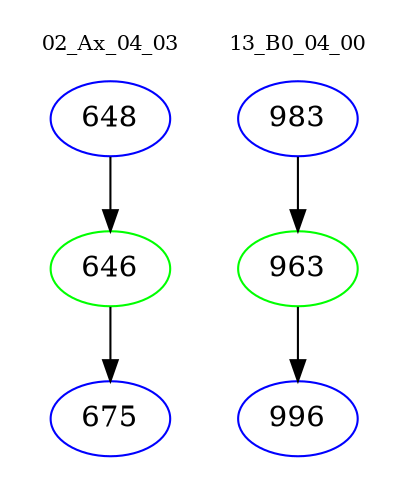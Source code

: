 digraph{
subgraph cluster_0 {
color = white
label = "02_Ax_04_03";
fontsize=10;
T0_648 [label="648", color="blue"]
T0_648 -> T0_646 [color="black"]
T0_646 [label="646", color="green"]
T0_646 -> T0_675 [color="black"]
T0_675 [label="675", color="blue"]
}
subgraph cluster_1 {
color = white
label = "13_B0_04_00";
fontsize=10;
T1_983 [label="983", color="blue"]
T1_983 -> T1_963 [color="black"]
T1_963 [label="963", color="green"]
T1_963 -> T1_996 [color="black"]
T1_996 [label="996", color="blue"]
}
}
